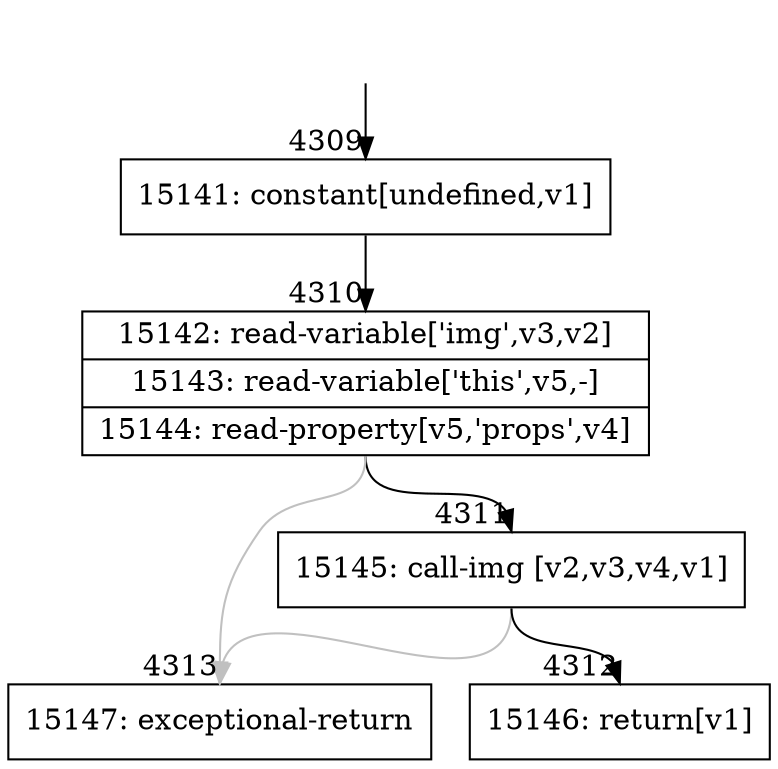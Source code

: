 digraph {
rankdir="TD"
BB_entry293[shape=none,label=""];
BB_entry293 -> BB4309 [tailport=s, headport=n, headlabel="    4309"]
BB4309 [shape=record label="{15141: constant[undefined,v1]}" ] 
BB4309 -> BB4310 [tailport=s, headport=n, headlabel="      4310"]
BB4310 [shape=record label="{15142: read-variable['img',v3,v2]|15143: read-variable['this',v5,-]|15144: read-property[v5,'props',v4]}" ] 
BB4310 -> BB4311 [tailport=s, headport=n, headlabel="      4311"]
BB4310 -> BB4313 [tailport=s, headport=n, color=gray, headlabel="      4313"]
BB4311 [shape=record label="{15145: call-img [v2,v3,v4,v1]}" ] 
BB4311 -> BB4312 [tailport=s, headport=n, headlabel="      4312"]
BB4311 -> BB4313 [tailport=s, headport=n, color=gray]
BB4312 [shape=record label="{15146: return[v1]}" ] 
BB4313 [shape=record label="{15147: exceptional-return}" ] 
//#$~ 8215
}
